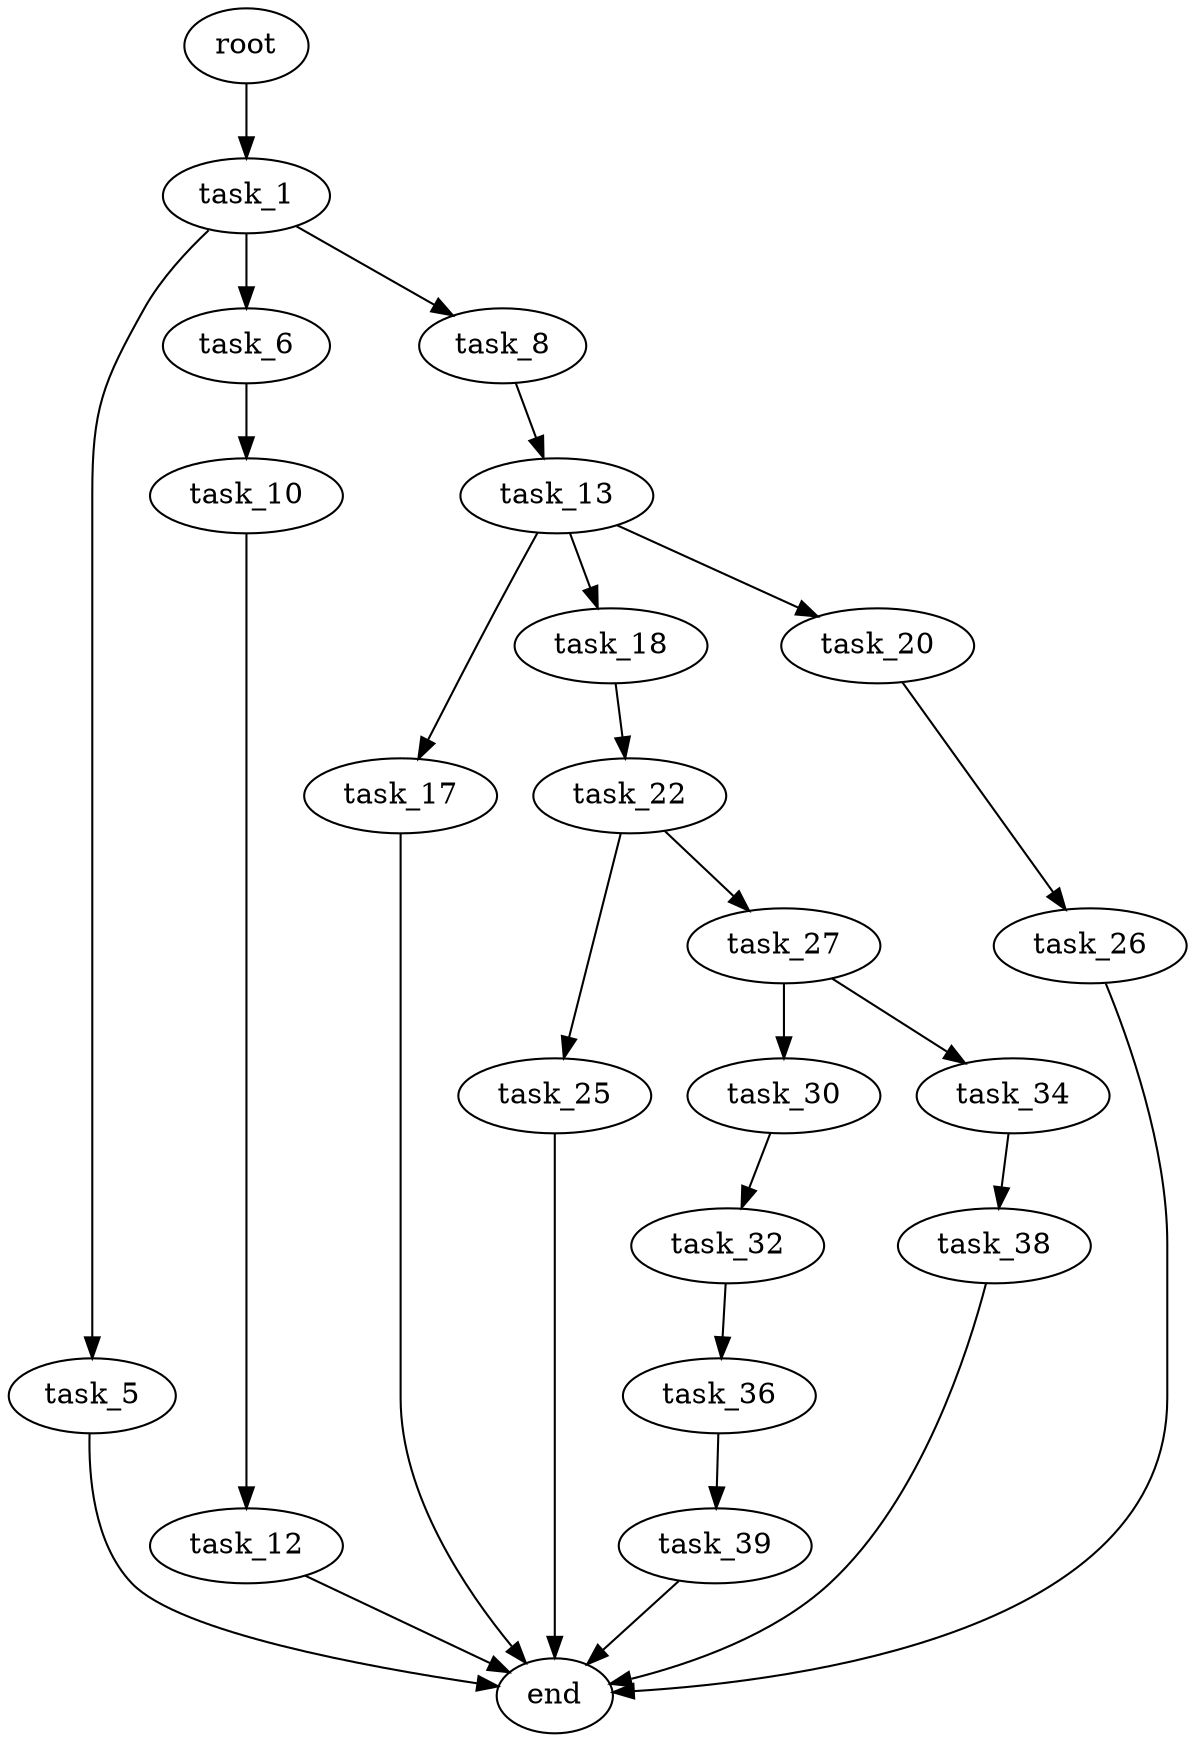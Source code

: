 digraph G {
  root [size="0.000000"];
  task_1 [size="28991029248.000000"];
  task_5 [size="1022647063238.000000"];
  task_6 [size="40740418978.000000"];
  task_8 [size="1073741824000.000000"];
  end [size="0.000000"];
  task_10 [size="44995916259.000000"];
  task_13 [size="1727695737.000000"];
  task_12 [size="231928233984.000000"];
  task_17 [size="45794507476.000000"];
  task_18 [size="5314371630.000000"];
  task_20 [size="1589358637.000000"];
  task_22 [size="184217885577.000000"];
  task_26 [size="56747835588.000000"];
  task_25 [size="1073741824000.000000"];
  task_27 [size="368293445632.000000"];
  task_30 [size="28991029248.000000"];
  task_34 [size="231928233984.000000"];
  task_32 [size="782757789696.000000"];
  task_36 [size="766426238684.000000"];
  task_38 [size="38433385075.000000"];
  task_39 [size="549755813888.000000"];

  root -> task_1 [size="1.000000"];
  task_1 -> task_5 [size="75497472.000000"];
  task_1 -> task_6 [size="75497472.000000"];
  task_1 -> task_8 [size="75497472.000000"];
  task_5 -> end [size="1.000000"];
  task_6 -> task_10 [size="838860800.000000"];
  task_8 -> task_13 [size="838860800.000000"];
  task_10 -> task_12 [size="33554432.000000"];
  task_13 -> task_17 [size="33554432.000000"];
  task_13 -> task_18 [size="33554432.000000"];
  task_13 -> task_20 [size="33554432.000000"];
  task_12 -> end [size="1.000000"];
  task_17 -> end [size="1.000000"];
  task_18 -> task_22 [size="134217728.000000"];
  task_20 -> task_26 [size="33554432.000000"];
  task_22 -> task_25 [size="411041792.000000"];
  task_22 -> task_27 [size="411041792.000000"];
  task_26 -> end [size="1.000000"];
  task_25 -> end [size="1.000000"];
  task_27 -> task_30 [size="411041792.000000"];
  task_27 -> task_34 [size="411041792.000000"];
  task_30 -> task_32 [size="75497472.000000"];
  task_34 -> task_38 [size="301989888.000000"];
  task_32 -> task_36 [size="679477248.000000"];
  task_36 -> task_39 [size="679477248.000000"];
  task_38 -> end [size="1.000000"];
  task_39 -> end [size="1.000000"];
}
